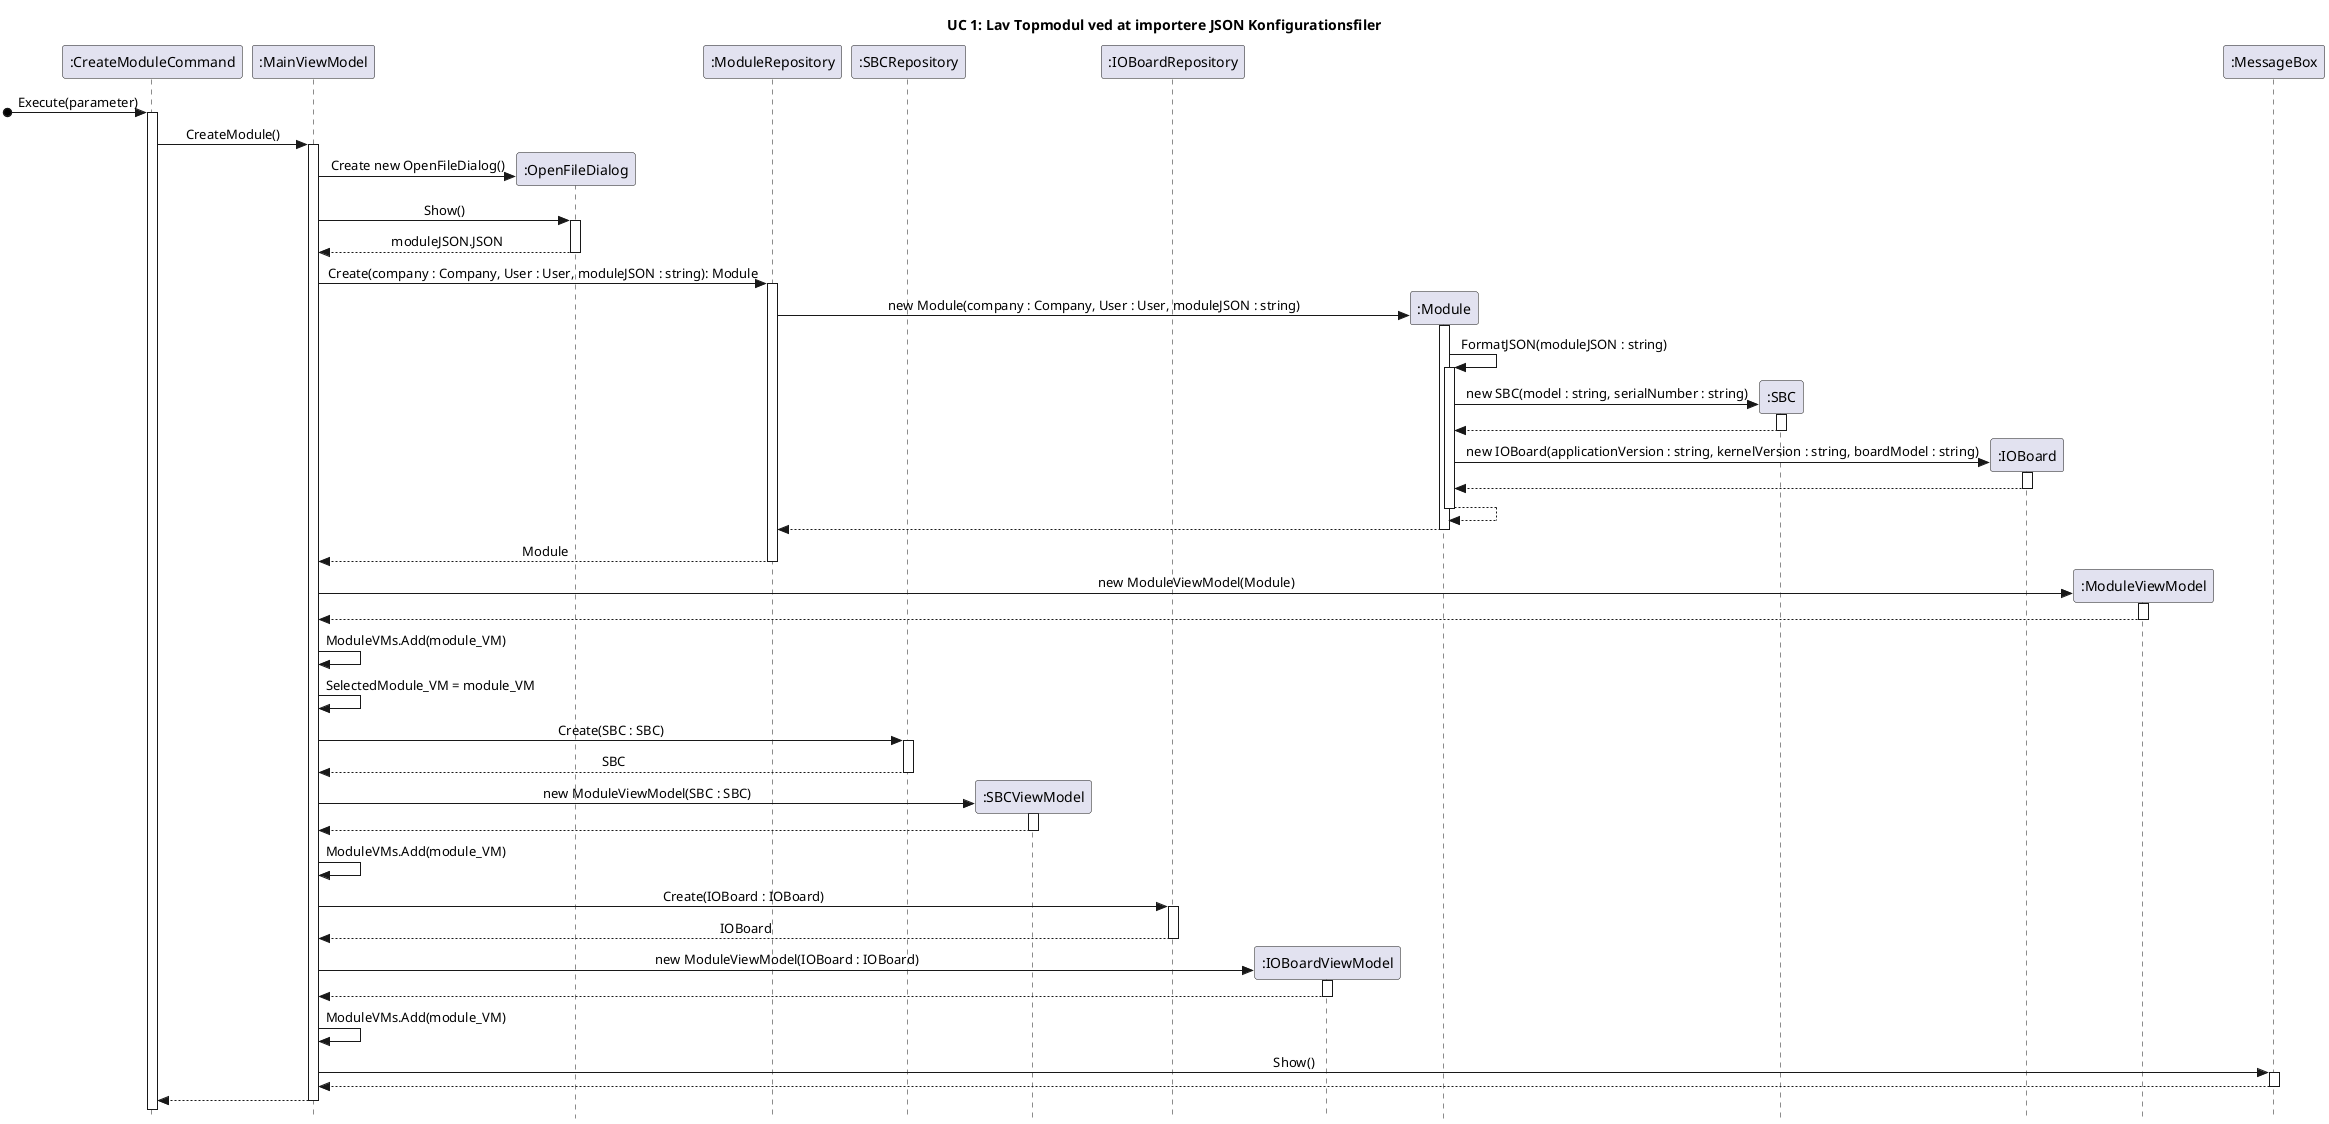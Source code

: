 @startuml
skinparam style strictuml
skinparam sequenceMessageAlign center
title UC 1: Lav Topmodul ved at importere JSON Konfigurationsfiler

participant ":CreateModuleCommand" as CMC
participant ":MainViewModel" as MVM
participant ":OpenFileDialog" as OFD
participant ":ModuleRepository" as MR
participant ":SBCRepository" as SR
participant ":SBCViewModel" as SV
participant ":IOBoardRepository" as IR
participant ":IOBoardViewModel" as IV
participant ":Module" as M
participant ":SBC" as S
participant ":IOBoard" as I
participant ":ModuleViewModel" as MV

participant ":MessageBox" as MB


[o-> CMC: Execute(parameter)
activate CMC
    CMC -> MVM ++: CreateModule()
        MVM -> OFD **: Create new OpenFileDialog()
        MVM -> OFD ++: Show()
        return moduleJSON.JSON
        MVM -> MR ++: Create(company : Company, User : User, moduleJSON : string): Module
            create M
            MR -> M ++: new Module(company : Company, User : User, moduleJSON : string)
                M -> M ++: FormatJSON(moduleJSON : string)
                create S
                M -> S ++: new SBC(model : string, serialNumber : string)
                return 
                create I
                M -> I ++: new IOBoard(applicationVersion : string, kernelVersion : string, boardModel : string)
                return 
                return 
            return 
        return Module
       
        create MV
        MVM -> MV ++: new ModuleViewModel(Module)
        return
        MVM -> MVM: ModuleVMs.Add(module_VM)
        MVM -> MVM: SelectedModule_VM = module_VM


        MVM -> SR++: Create(SBC : SBC)
        return SBC

        create SV
        MVM -> SV ++: new ModuleViewModel(SBC : SBC)
        return
        MVM -> MVM: ModuleVMs.Add(module_VM)

        MVM -> IR++: Create(IOBoard : IOBoard)
        return IOBoard
        create IV
        MVM -> IV ++: new ModuleViewModel(IOBoard : IOBoard)
        return
        MVM -> MVM: ModuleVMs.Add(module_VM)
        
        MVM -> MB ++: Show()
        return 
        
    return
   
    


@enduml